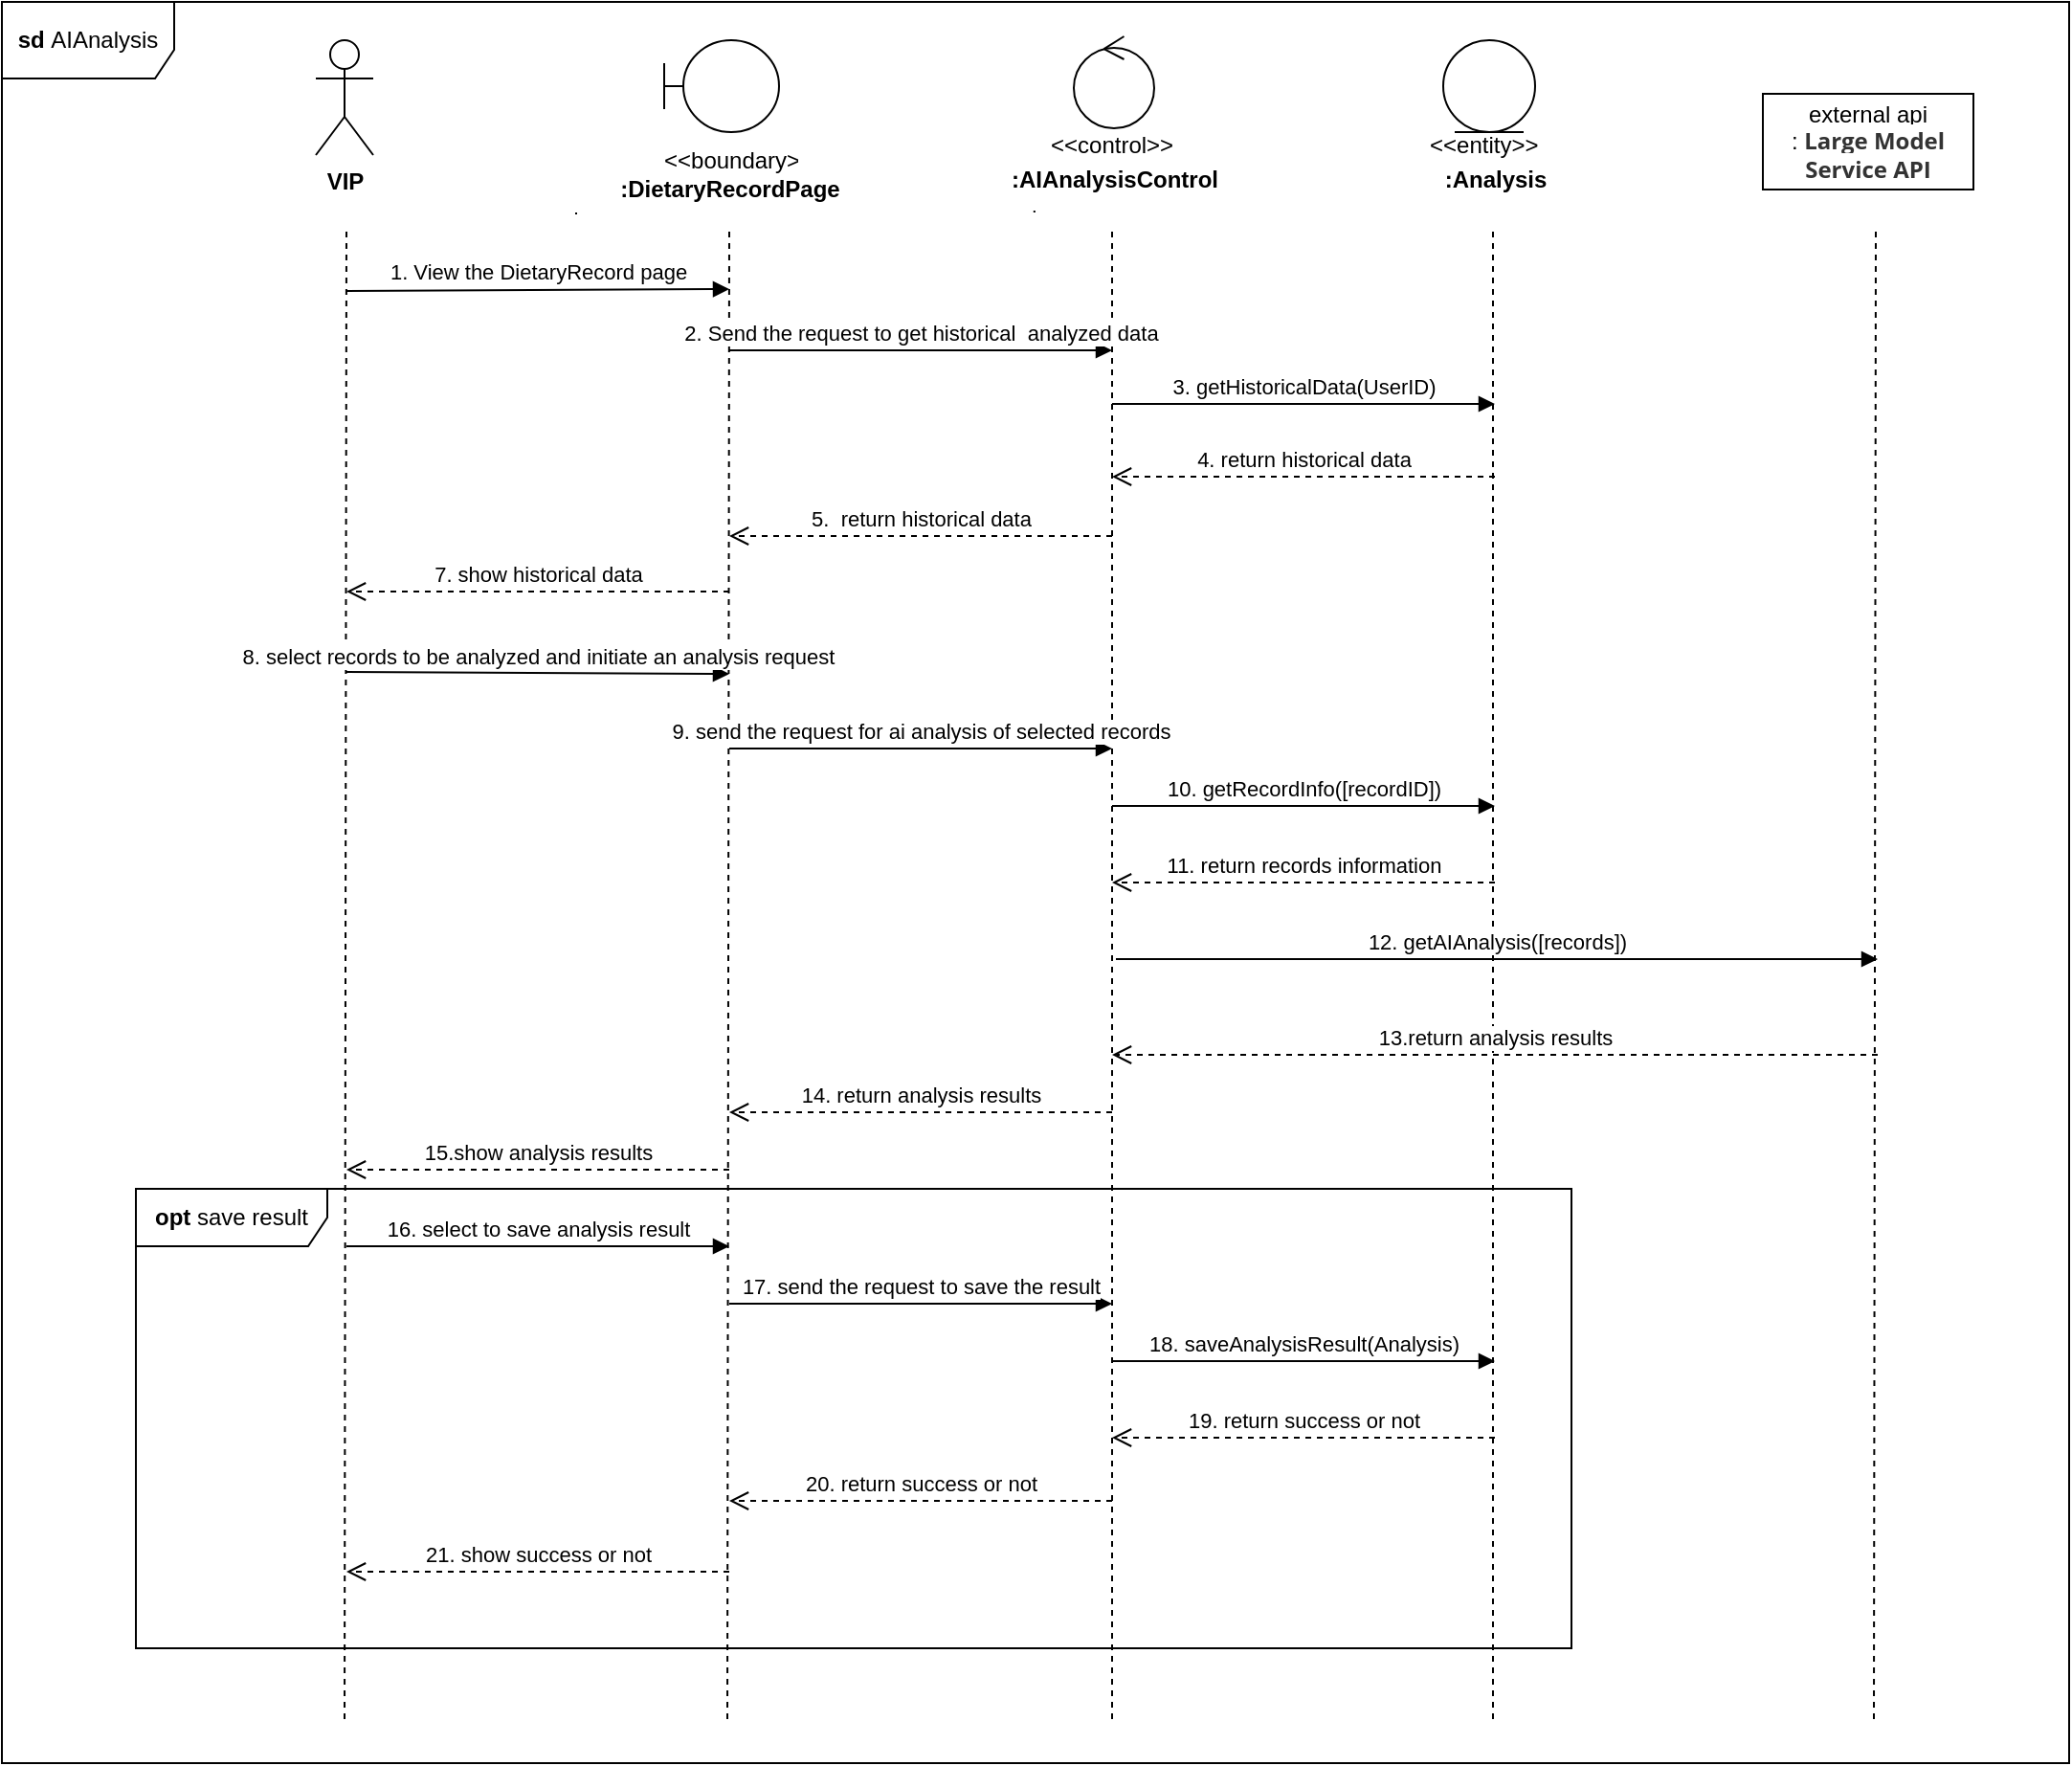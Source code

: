<mxfile version="24.7.17">
  <diagram name="第 1 页" id="odaizRbDbTZA0L9MDEIA">
    <mxGraphModel dx="2571" dy="2345" grid="1" gridSize="10" guides="1" tooltips="1" connect="1" arrows="1" fold="1" page="1" pageScale="1" pageWidth="827" pageHeight="1169" math="0" shadow="0">
      <root>
        <mxCell id="0" />
        <mxCell id="1" parent="0" />
        <mxCell id="CWoFLmjEDW68UZ_3MUqx-1" value=":DietaryRecordPage" style="text;align=center;fontStyle=1;verticalAlign=middle;spacingLeft=3;spacingRight=3;strokeColor=none;rotatable=0;points=[[0,0.5],[1,0.5]];portConstraint=eastwest;html=1;" vertex="1" parent="1">
          <mxGeometry x="-360" y="-125" width="80" height="26" as="geometry" />
        </mxCell>
        <mxCell id="CWoFLmjEDW68UZ_3MUqx-7" value="&lt;br&gt;&lt;div&gt;&lt;br&gt;&lt;/div&gt;" style="shape=umlBoundary;whiteSpace=wrap;html=1;aspect=fixed;" vertex="1" parent="1">
          <mxGeometry x="-354" y="-190" width="60" height="48" as="geometry" />
        </mxCell>
        <mxCell id="CWoFLmjEDW68UZ_3MUqx-24" value="&lt;b&gt;VIP&lt;/b&gt;" style="shape=umlActor;verticalLabelPosition=bottom;verticalAlign=top;html=1;" vertex="1" parent="1">
          <mxGeometry x="-536" y="-190" width="30" height="60" as="geometry" />
        </mxCell>
        <mxCell id="CWoFLmjEDW68UZ_3MUqx-29" value="&amp;nbsp;" style="ellipse;shape=umlControl;whiteSpace=wrap;html=1;aspect=fixed;" vertex="1" parent="1">
          <mxGeometry x="-140" y="-192" width="42" height="48" as="geometry" />
        </mxCell>
        <mxCell id="CWoFLmjEDW68UZ_3MUqx-31" value=":AIAnalysisControl" style="text;align=center;fontStyle=1;verticalAlign=middle;spacingLeft=3;spacingRight=3;strokeColor=none;rotatable=0;points=[[0,0.5],[1,0.5]];portConstraint=eastwest;html=1;" vertex="1" parent="1">
          <mxGeometry x="-159" y="-130" width="80" height="26" as="geometry" />
        </mxCell>
        <mxCell id="CWoFLmjEDW68UZ_3MUqx-33" value="&amp;nbsp;" style="ellipse;shape=umlEntity;whiteSpace=wrap;html=1;aspect=fixed;" vertex="1" parent="1">
          <mxGeometry x="53" y="-190" width="48" height="48" as="geometry" />
        </mxCell>
        <mxCell id="CWoFLmjEDW68UZ_3MUqx-35" value=":Analysis" style="text;align=center;fontStyle=1;verticalAlign=middle;spacingLeft=3;spacingRight=3;strokeColor=none;rotatable=0;points=[[0,0.5],[1,0.5]];portConstraint=eastwest;html=1;" vertex="1" parent="1">
          <mxGeometry x="40" y="-130" width="80" height="26" as="geometry" />
        </mxCell>
        <mxCell id="CWoFLmjEDW68UZ_3MUqx-56" value="" style="endArrow=none;dashed=1;endFill=0;endSize=12;html=1;rounded=0;" edge="1" parent="1">
          <mxGeometry width="160" relative="1" as="geometry">
            <mxPoint x="-400" y="-100" as="sourcePoint" />
            <mxPoint x="-400" y="-99" as="targetPoint" />
          </mxGeometry>
        </mxCell>
        <mxCell id="CWoFLmjEDW68UZ_3MUqx-62" value="" style="endArrow=none;dashed=1;endFill=0;endSize=12;html=1;rounded=0;" edge="1" parent="1">
          <mxGeometry width="160" relative="1" as="geometry">
            <mxPoint x="-520" y="-90" as="sourcePoint" />
            <mxPoint x="-521" y="690" as="targetPoint" />
          </mxGeometry>
        </mxCell>
        <mxCell id="CWoFLmjEDW68UZ_3MUqx-73" value="" style="endArrow=none;dashed=1;endFill=0;endSize=12;html=1;rounded=0;" edge="1" parent="1">
          <mxGeometry width="160" relative="1" as="geometry">
            <mxPoint x="-120" y="-90" as="sourcePoint" />
            <mxPoint x="-120" y="690" as="targetPoint" />
            <Array as="points">
              <mxPoint x="-120" y="197" />
            </Array>
          </mxGeometry>
        </mxCell>
        <mxCell id="CWoFLmjEDW68UZ_3MUqx-77" value="" style="endArrow=none;dashed=1;endFill=0;endSize=12;html=1;rounded=0;" edge="1" parent="1">
          <mxGeometry width="160" relative="1" as="geometry">
            <mxPoint x="79" y="-90" as="sourcePoint" />
            <mxPoint x="79" y="690" as="targetPoint" />
          </mxGeometry>
        </mxCell>
        <mxCell id="CWoFLmjEDW68UZ_3MUqx-82" value="" style="endArrow=none;dashed=1;endFill=0;endSize=12;html=1;rounded=0;" edge="1" parent="1">
          <mxGeometry width="160" relative="1" as="geometry">
            <mxPoint x="-160.59" y="-101" as="sourcePoint" />
            <mxPoint x="-160.59" y="-100" as="targetPoint" />
          </mxGeometry>
        </mxCell>
        <mxCell id="CWoFLmjEDW68UZ_3MUqx-87" value="" style="endArrow=none;dashed=1;endFill=0;endSize=12;html=1;rounded=0;" edge="1" parent="1">
          <mxGeometry width="160" relative="1" as="geometry">
            <mxPoint x="-320" y="-90" as="sourcePoint" />
            <mxPoint x="-321" y="690" as="targetPoint" />
          </mxGeometry>
        </mxCell>
        <mxCell id="CWoFLmjEDW68UZ_3MUqx-92" value="1. View the DietaryRecord page" style="html=1;verticalAlign=bottom;endArrow=block;curved=0;rounded=0;" edge="1" parent="1">
          <mxGeometry x="0.007" width="80" relative="1" as="geometry">
            <mxPoint x="-520" y="-59" as="sourcePoint" />
            <mxPoint x="-320" y="-60" as="targetPoint" />
            <mxPoint as="offset" />
          </mxGeometry>
        </mxCell>
        <mxCell id="CWoFLmjEDW68UZ_3MUqx-93" value="2. Send the&amp;nbsp;request to get historical&amp;nbsp;&amp;nbsp;analyzed data" style="html=1;verticalAlign=bottom;endArrow=block;curved=0;rounded=0;" edge="1" parent="1">
          <mxGeometry width="80" relative="1" as="geometry">
            <mxPoint x="-320" y="-28" as="sourcePoint" />
            <mxPoint x="-120" y="-28" as="targetPoint" />
          </mxGeometry>
        </mxCell>
        <mxCell id="CWoFLmjEDW68UZ_3MUqx-94" value="3. getHistoricalData(UserID)" style="html=1;verticalAlign=bottom;endArrow=block;curved=0;rounded=0;" edge="1" parent="1">
          <mxGeometry width="80" relative="1" as="geometry">
            <mxPoint x="-120" as="sourcePoint" />
            <mxPoint x="80" as="targetPoint" />
            <mxPoint as="offset" />
          </mxGeometry>
        </mxCell>
        <mxCell id="CWoFLmjEDW68UZ_3MUqx-95" value="4. return historical data" style="html=1;verticalAlign=bottom;endArrow=open;dashed=1;endSize=8;curved=0;rounded=0;" edge="1" parent="1">
          <mxGeometry relative="1" as="geometry">
            <mxPoint x="80" y="38" as="sourcePoint" />
            <mxPoint x="-120" y="38" as="targetPoint" />
          </mxGeometry>
        </mxCell>
        <mxCell id="CWoFLmjEDW68UZ_3MUqx-96" value="5.&amp;nbsp; return historical data" style="html=1;verticalAlign=bottom;endArrow=open;dashed=1;endSize=8;curved=0;rounded=0;" edge="1" parent="1">
          <mxGeometry relative="1" as="geometry">
            <mxPoint x="-120" y="69" as="sourcePoint" />
            <mxPoint x="-320" y="69" as="targetPoint" />
          </mxGeometry>
        </mxCell>
        <mxCell id="CWoFLmjEDW68UZ_3MUqx-97" value="7. show historical data" style="html=1;verticalAlign=bottom;endArrow=open;dashed=1;endSize=8;curved=0;rounded=0;" edge="1" parent="1">
          <mxGeometry relative="1" as="geometry">
            <mxPoint x="-320" y="98" as="sourcePoint" />
            <mxPoint x="-520" y="98" as="targetPoint" />
          </mxGeometry>
        </mxCell>
        <mxCell id="CWoFLmjEDW68UZ_3MUqx-98" value="8. select records to be analyzed and initiate an analysis request" style="html=1;verticalAlign=bottom;endArrow=block;curved=0;rounded=0;" edge="1" parent="1">
          <mxGeometry x="0.007" width="80" relative="1" as="geometry">
            <mxPoint x="-520" y="140" as="sourcePoint" />
            <mxPoint x="-320" y="141" as="targetPoint" />
            <mxPoint as="offset" />
          </mxGeometry>
        </mxCell>
        <mxCell id="CWoFLmjEDW68UZ_3MUqx-99" value="9. send the&amp;nbsp;request for ai analysis of selected records" style="html=1;verticalAlign=bottom;endArrow=block;curved=0;rounded=0;" edge="1" parent="1">
          <mxGeometry width="80" relative="1" as="geometry">
            <mxPoint x="-320" y="180" as="sourcePoint" />
            <mxPoint x="-120" y="180" as="targetPoint" />
          </mxGeometry>
        </mxCell>
        <mxCell id="CWoFLmjEDW68UZ_3MUqx-100" value="10. getRecordInfo([recordID])" style="html=1;verticalAlign=bottom;endArrow=block;curved=0;rounded=0;" edge="1" parent="1">
          <mxGeometry width="80" relative="1" as="geometry">
            <mxPoint x="-120" y="210" as="sourcePoint" />
            <mxPoint x="80" y="210" as="targetPoint" />
          </mxGeometry>
        </mxCell>
        <mxCell id="CWoFLmjEDW68UZ_3MUqx-104" value="11. return records information" style="html=1;verticalAlign=bottom;endArrow=open;dashed=1;endSize=8;curved=0;rounded=0;" edge="1" parent="1">
          <mxGeometry relative="1" as="geometry">
            <mxPoint x="80" y="250" as="sourcePoint" />
            <mxPoint x="-120" y="250" as="targetPoint" />
          </mxGeometry>
        </mxCell>
        <mxCell id="CWoFLmjEDW68UZ_3MUqx-105" value="12. getAIAnalysis([records])" style="html=1;verticalAlign=bottom;endArrow=block;curved=0;rounded=0;" edge="1" parent="1">
          <mxGeometry width="80" relative="1" as="geometry">
            <mxPoint x="-118" y="290" as="sourcePoint" />
            <mxPoint x="280" y="290" as="targetPoint" />
          </mxGeometry>
        </mxCell>
        <mxCell id="CWoFLmjEDW68UZ_3MUqx-106" value="external api&lt;div&gt;:&amp;nbsp;&lt;strong style=&quot;white-space-collapse: preserve; box-sizing: border-box; color: rgb(51, 51, 51); font-family: &amp;quot;Open Sans&amp;quot;, &amp;quot;Clear Sans&amp;quot;, &amp;quot;Helvetica Neue&amp;quot;, Helvetica, Arial, sans-serif; orphans: 4; text-align: start; background-color: rgb(255, 255, 255);&quot;&gt;&lt;span style=&quot;box-sizing: border-box;&quot; class=&quot;md-plain&quot;&gt;&lt;font style=&quot;font-size: 12px;&quot;&gt;Large Model Service API&lt;/font&gt;&lt;/span&gt;&lt;/strong&gt;&lt;/div&gt;" style="html=1;whiteSpace=wrap;" vertex="1" parent="1">
          <mxGeometry x="220" y="-162" width="110" height="50" as="geometry" />
        </mxCell>
        <mxCell id="CWoFLmjEDW68UZ_3MUqx-107" value="" style="endArrow=none;dashed=1;endFill=0;endSize=12;html=1;rounded=0;" edge="1" parent="1">
          <mxGeometry width="160" relative="1" as="geometry">
            <mxPoint x="279" y="-90" as="sourcePoint" />
            <mxPoint x="278" y="690" as="targetPoint" />
          </mxGeometry>
        </mxCell>
        <mxCell id="CWoFLmjEDW68UZ_3MUqx-108" value="13.return analysis results" style="html=1;verticalAlign=bottom;endArrow=open;dashed=1;endSize=8;curved=0;rounded=0;" edge="1" parent="1">
          <mxGeometry relative="1" as="geometry">
            <mxPoint x="280" y="340" as="sourcePoint" />
            <mxPoint x="-120" y="340" as="targetPoint" />
          </mxGeometry>
        </mxCell>
        <mxCell id="CWoFLmjEDW68UZ_3MUqx-109" value="14. return analysis results" style="html=1;verticalAlign=bottom;endArrow=open;dashed=1;endSize=8;curved=0;rounded=0;" edge="1" parent="1">
          <mxGeometry relative="1" as="geometry">
            <mxPoint x="-120" y="370" as="sourcePoint" />
            <mxPoint x="-320" y="370" as="targetPoint" />
          </mxGeometry>
        </mxCell>
        <mxCell id="CWoFLmjEDW68UZ_3MUqx-110" value="15.show analysis results" style="html=1;verticalAlign=bottom;endArrow=open;dashed=1;endSize=8;curved=0;rounded=0;" edge="1" parent="1">
          <mxGeometry relative="1" as="geometry">
            <mxPoint x="-320" y="400" as="sourcePoint" />
            <mxPoint x="-520" y="400" as="targetPoint" />
          </mxGeometry>
        </mxCell>
        <mxCell id="CWoFLmjEDW68UZ_3MUqx-111" value="16. select to save analysis result" style="html=1;verticalAlign=bottom;endArrow=block;curved=0;rounded=0;" edge="1" parent="1">
          <mxGeometry width="80" relative="1" as="geometry">
            <mxPoint x="-520" y="440" as="sourcePoint" />
            <mxPoint x="-320" y="440" as="targetPoint" />
          </mxGeometry>
        </mxCell>
        <mxCell id="CWoFLmjEDW68UZ_3MUqx-112" value="17. send the request to save the result" style="html=1;verticalAlign=bottom;endArrow=block;curved=0;rounded=0;" edge="1" parent="1">
          <mxGeometry width="80" relative="1" as="geometry">
            <mxPoint x="-320" y="470" as="sourcePoint" />
            <mxPoint x="-120" y="470" as="targetPoint" />
          </mxGeometry>
        </mxCell>
        <mxCell id="CWoFLmjEDW68UZ_3MUqx-113" value="18. saveAnalysisResult(Analysis)" style="html=1;verticalAlign=bottom;endArrow=block;curved=0;rounded=0;" edge="1" parent="1">
          <mxGeometry width="80" relative="1" as="geometry">
            <mxPoint x="-120" y="500" as="sourcePoint" />
            <mxPoint x="80" y="500" as="targetPoint" />
          </mxGeometry>
        </mxCell>
        <mxCell id="CWoFLmjEDW68UZ_3MUqx-114" value="19. return success or not" style="html=1;verticalAlign=bottom;endArrow=open;dashed=1;endSize=8;curved=0;rounded=0;" edge="1" parent="1">
          <mxGeometry relative="1" as="geometry">
            <mxPoint x="80" y="540" as="sourcePoint" />
            <mxPoint x="-120" y="540" as="targetPoint" />
          </mxGeometry>
        </mxCell>
        <mxCell id="CWoFLmjEDW68UZ_3MUqx-115" value="20. return success or not" style="html=1;verticalAlign=bottom;endArrow=open;dashed=1;endSize=8;curved=0;rounded=0;" edge="1" parent="1">
          <mxGeometry relative="1" as="geometry">
            <mxPoint x="-120" y="573" as="sourcePoint" />
            <mxPoint x="-320" y="573" as="targetPoint" />
          </mxGeometry>
        </mxCell>
        <mxCell id="CWoFLmjEDW68UZ_3MUqx-116" value="21. show success or not" style="html=1;verticalAlign=bottom;endArrow=open;dashed=1;endSize=8;curved=0;rounded=0;" edge="1" parent="1">
          <mxGeometry relative="1" as="geometry">
            <mxPoint x="-320" y="610" as="sourcePoint" />
            <mxPoint x="-520" y="610" as="targetPoint" />
          </mxGeometry>
        </mxCell>
        <mxCell id="CWoFLmjEDW68UZ_3MUqx-118" value="&amp;lt;&amp;lt;boundary&amp;gt;&amp;gt;" style="text;strokeColor=none;fillColor=none;align=left;verticalAlign=middle;spacingLeft=4;spacingRight=4;overflow=hidden;points=[[0,0.5],[1,0.5]];portConstraint=eastwest;rotatable=0;whiteSpace=wrap;html=1;" vertex="1" parent="1">
          <mxGeometry x="-360" y="-142" width="80" height="30" as="geometry" />
        </mxCell>
        <mxCell id="CWoFLmjEDW68UZ_3MUqx-119" value="&amp;lt;&amp;lt;control&amp;gt;&amp;gt;" style="text;strokeColor=none;fillColor=none;align=left;verticalAlign=middle;spacingLeft=4;spacingRight=4;overflow=hidden;points=[[0,0.5],[1,0.5]];portConstraint=eastwest;rotatable=0;whiteSpace=wrap;html=1;" vertex="1" parent="1">
          <mxGeometry x="-158" y="-150" width="80" height="30" as="geometry" />
        </mxCell>
        <mxCell id="CWoFLmjEDW68UZ_3MUqx-120" value="&amp;lt;&amp;lt;entity&amp;gt;&amp;gt;" style="text;strokeColor=none;fillColor=none;align=left;verticalAlign=middle;spacingLeft=4;spacingRight=4;overflow=hidden;points=[[0,0.5],[1,0.5]];portConstraint=eastwest;rotatable=0;whiteSpace=wrap;html=1;" vertex="1" parent="1">
          <mxGeometry x="40" y="-150" width="80" height="30" as="geometry" />
        </mxCell>
        <mxCell id="CWoFLmjEDW68UZ_3MUqx-122" value="&lt;b&gt;opt &lt;/b&gt;save result" style="shape=umlFrame;whiteSpace=wrap;html=1;pointerEvents=0;width=100;height=30;" vertex="1" parent="1">
          <mxGeometry x="-630" y="410" width="750" height="240" as="geometry" />
        </mxCell>
        <mxCell id="CWoFLmjEDW68UZ_3MUqx-124" value="&lt;b&gt;sd &lt;/b&gt;AIAnalysis" style="shape=umlFrame;whiteSpace=wrap;html=1;pointerEvents=0;width=90;height=40;" vertex="1" parent="1">
          <mxGeometry x="-700" y="-210" width="1080" height="920" as="geometry" />
        </mxCell>
      </root>
    </mxGraphModel>
  </diagram>
</mxfile>
